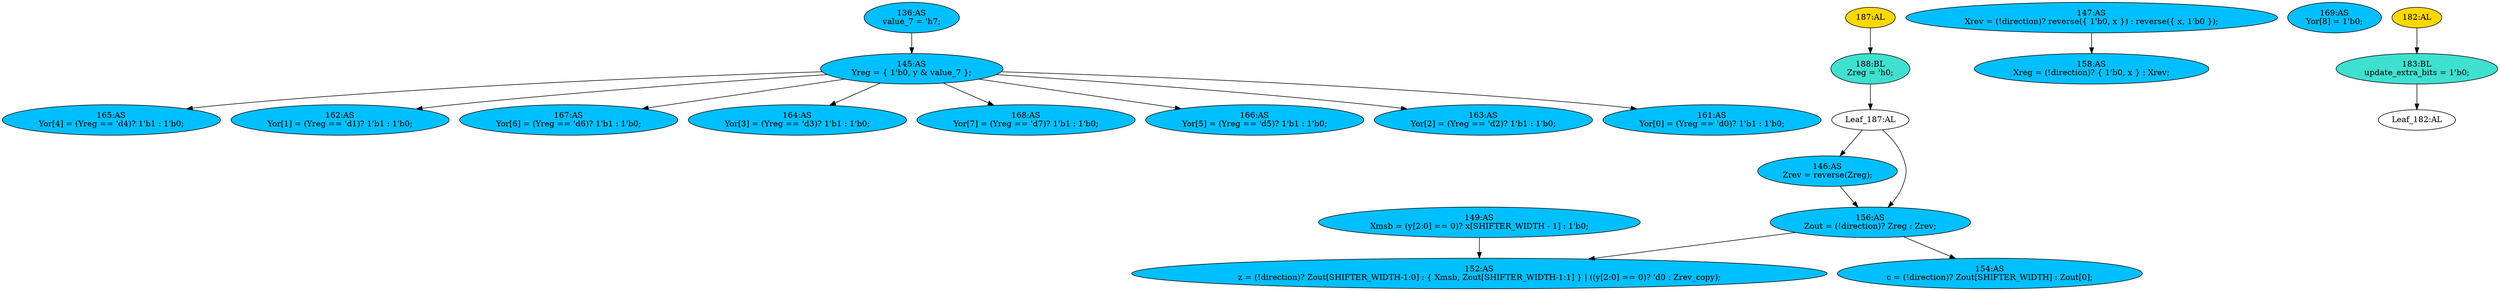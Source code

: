 strict digraph "compose( ,  )" {
	node [label="\N"];
	"165:AS"	 [ast="<pyverilog.vparser.ast.Assign object at 0x7f02eaa46c10>",
		def_var="['Yor']",
		fillcolor=deepskyblue,
		label="165:AS
Yor[4] = (Yreg == 'd4)? 1'b1 : 1'b0;",
		statements="[]",
		style=filled,
		typ=Assign,
		use_var="['Yreg']"];
	"149:AS"	 [ast="<pyverilog.vparser.ast.Assign object at 0x7f02eaa26b90>",
		def_var="['Xmsb']",
		fillcolor=deepskyblue,
		label="149:AS
Xmsb = (y[2:0] == 0)? x[SHIFTER_WIDTH - 1] : 1'b0;",
		statements="[]",
		style=filled,
		typ=Assign,
		use_var="['y', 'x']"];
	"152:AS"	 [ast="<pyverilog.vparser.ast.Assign object at 0x7f02eaa26ed0>",
		def_var="['z']",
		fillcolor=deepskyblue,
		label="152:AS
z = (!direction)? Zout[SHIFTER_WIDTH-1:0] : { Xmsb, Zout[SHIFTER_WIDTH-1:1] } | ((y[2:0] == 0)? 'd0 : Zrev_copy);",
		statements="[]",
		style=filled,
		typ=Assign,
		use_var="['direction', 'Zout', 'Xmsb', 'Zout', 'y', 'Zrev_copy']"];
	"149:AS" -> "152:AS";
	"162:AS"	 [ast="<pyverilog.vparser.ast.Assign object at 0x7f02eaa46310>",
		def_var="['Yor']",
		fillcolor=deepskyblue,
		label="162:AS
Yor[1] = (Yreg == 'd1)? 1'b1 : 1'b0;",
		statements="[]",
		style=filled,
		typ=Assign,
		use_var="['Yreg']"];
	"147:AS"	 [ast="<pyverilog.vparser.ast.Assign object at 0x7f02eaa26590>",
		def_var="['Xrev']",
		fillcolor=deepskyblue,
		label="147:AS
Xrev = (!direction)? reverse({ 1'b0, x }) : reverse({ x, 1'b0 });",
		statements="[]",
		style=filled,
		typ=Assign,
		use_var="['direction', 'reverse', 'x', 'reverse', 'x']"];
	"158:AS"	 [ast="<pyverilog.vparser.ast.Assign object at 0x7f02eaa47cd0>",
		def_var="['Xreg']",
		fillcolor=deepskyblue,
		label="158:AS
Xreg = (!direction)? { 1'b0, x } : Xrev;",
		statements="[]",
		style=filled,
		typ=Assign,
		use_var="['direction', 'x', 'Xrev']"];
	"147:AS" -> "158:AS";
	"Leaf_187:AL"	 [def_var="['Zreg']",
		label="Leaf_187:AL"];
	"146:AS"	 [ast="<pyverilog.vparser.ast.Assign object at 0x7f02eaa26290>",
		def_var="['Zrev']",
		fillcolor=deepskyblue,
		label="146:AS
Zrev = reverse(Zreg);",
		statements="[]",
		style=filled,
		typ=Assign,
		use_var="['reverse', 'Zreg']"];
	"Leaf_187:AL" -> "146:AS";
	"156:AS"	 [ast="<pyverilog.vparser.ast.Assign object at 0x7f02eaa47a10>",
		def_var="['Zout']",
		fillcolor=deepskyblue,
		label="156:AS
Zout = (!direction)? Zreg : Zrev;",
		statements="[]",
		style=filled,
		typ=Assign,
		use_var="['direction', 'Zreg', 'Zrev']"];
	"Leaf_187:AL" -> "156:AS";
	"167:AS"	 [ast="<pyverilog.vparser.ast.Assign object at 0x7f02eaa45250>",
		def_var="['Yor']",
		fillcolor=deepskyblue,
		label="167:AS
Yor[6] = (Yreg == 'd6)? 1'b1 : 1'b0;",
		statements="[]",
		style=filled,
		typ=Assign,
		use_var="['Yreg']"];
	"187:AL"	 [ast="<pyverilog.vparser.ast.Always object at 0x7f02ead2c2d0>",
		clk_sens=False,
		fillcolor=gold,
		label="187:AL",
		sens="['Xreg', 'Yreg', 'Yor']",
		statements="[]",
		style=filled,
		typ=Always,
		use_var="[]"];
	"188:BL"	 [ast="<pyverilog.vparser.ast.Block object at 0x7f02ead2c390>",
		fillcolor=turquoise,
		label="188:BL
Zreg = 'h0;",
		statements="[<pyverilog.vparser.ast.BlockingSubstitution object at 0x7f02ead2c350>]",
		style=filled,
		typ=Block];
	"187:AL" -> "188:BL"	 [cond="[]",
		lineno=None];
	"164:AS"	 [ast="<pyverilog.vparser.ast.Assign object at 0x7f02eaa46910>",
		def_var="['Yor']",
		fillcolor=deepskyblue,
		label="164:AS
Yor[3] = (Yreg == 'd3)? 1'b1 : 1'b0;",
		statements="[]",
		style=filled,
		typ=Assign,
		use_var="['Yreg']"];
	"145:AS"	 [ast="<pyverilog.vparser.ast.Assign object at 0x7f02eaa260d0>",
		def_var="['Yreg']",
		fillcolor=deepskyblue,
		label="145:AS
Yreg = { 1'b0, y & value_7 };",
		statements="[]",
		style=filled,
		typ=Assign,
		use_var="['y', 'value_7']"];
	"145:AS" -> "165:AS";
	"145:AS" -> "162:AS";
	"145:AS" -> "167:AS";
	"145:AS" -> "164:AS";
	"168:AS"	 [ast="<pyverilog.vparser.ast.Assign object at 0x7f02eaa45550>",
		def_var="['Yor']",
		fillcolor=deepskyblue,
		label="168:AS
Yor[7] = (Yreg == 'd7)? 1'b1 : 1'b0;",
		statements="[]",
		style=filled,
		typ=Assign,
		use_var="['Yreg']"];
	"145:AS" -> "168:AS";
	"166:AS"	 [ast="<pyverilog.vparser.ast.Assign object at 0x7f02eaa46f10>",
		def_var="['Yor']",
		fillcolor=deepskyblue,
		label="166:AS
Yor[5] = (Yreg == 'd5)? 1'b1 : 1'b0;",
		statements="[]",
		style=filled,
		typ=Assign,
		use_var="['Yreg']"];
	"145:AS" -> "166:AS";
	"163:AS"	 [ast="<pyverilog.vparser.ast.Assign object at 0x7f02eaa46610>",
		def_var="['Yor']",
		fillcolor=deepskyblue,
		label="163:AS
Yor[2] = (Yreg == 'd2)? 1'b1 : 1'b0;",
		statements="[]",
		style=filled,
		typ=Assign,
		use_var="['Yreg']"];
	"145:AS" -> "163:AS";
	"161:AS"	 [ast="<pyverilog.vparser.ast.Assign object at 0x7f02eaa47fd0>",
		def_var="['Yor']",
		fillcolor=deepskyblue,
		label="161:AS
Yor[0] = (Yreg == 'd0)? 1'b1 : 1'b0;",
		statements="[]",
		style=filled,
		typ=Assign,
		use_var="['Yreg']"];
	"145:AS" -> "161:AS";
	"146:AS" -> "156:AS";
	"169:AS"	 [ast="<pyverilog.vparser.ast.Assign object at 0x7f02eaa45710>",
		def_var="['Yor']",
		fillcolor=deepskyblue,
		label="169:AS
Yor[8] = 1'b0;",
		statements="[]",
		style=filled,
		typ=Assign,
		use_var="[]"];
	"182:AL"	 [ast="<pyverilog.vparser.ast.Always object at 0x7f02eaa45e90>",
		clk_sens=False,
		fillcolor=gold,
		label="182:AL",
		sens="['x', 'y', 'direction']",
		statements="[]",
		style=filled,
		typ=Always,
		use_var="[]"];
	"183:BL"	 [ast="<pyverilog.vparser.ast.Block object at 0x7f02eaa45c10>",
		fillcolor=turquoise,
		label="183:BL
update_extra_bits = 1'b0;",
		statements="[<pyverilog.vparser.ast.BlockingSubstitution object at 0x7f02eaa45f50>]",
		style=filled,
		typ=Block];
	"182:AL" -> "183:BL"	 [cond="[]",
		lineno=None];
	"154:AS"	 [ast="<pyverilog.vparser.ast.Assign object at 0x7f02eaa475d0>",
		def_var="['c']",
		fillcolor=deepskyblue,
		label="154:AS
c = (!direction)? Zout[SHIFTER_WIDTH] : Zout[0];",
		statements="[]",
		style=filled,
		typ=Assign,
		use_var="['direction', 'Zout', 'Zout']"];
	"156:AS" -> "154:AS";
	"156:AS" -> "152:AS";
	"188:BL" -> "Leaf_187:AL"	 [cond="[]",
		lineno=None];
	"Leaf_182:AL"	 [def_var="['update_extra_bits']",
		label="Leaf_182:AL"];
	"183:BL" -> "Leaf_182:AL"	 [cond="[]",
		lineno=None];
	"136:AS"	 [ast="<pyverilog.vparser.ast.Assign object at 0x7f02eaa08e50>",
		def_var="['value_7']",
		fillcolor=deepskyblue,
		label="136:AS
value_7 = 'h7;",
		statements="[]",
		style=filled,
		typ=Assign,
		use_var="[]"];
	"136:AS" -> "145:AS";
}
